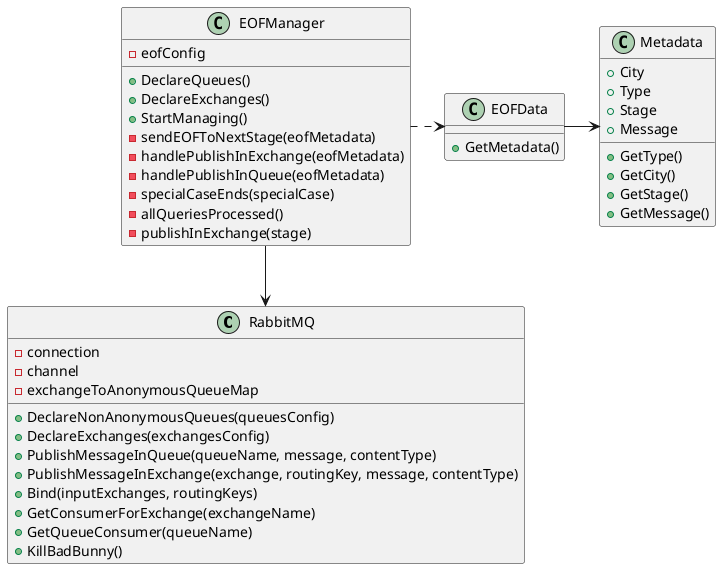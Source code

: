 @startuml

class RabbitMQ {
    - connection
    - channel
    - exchangeToAnonymousQueueMap

    + DeclareNonAnonymousQueues(queuesConfig)
    + DeclareExchanges(exchangesConfig)
    + PublishMessageInQueue(queueName, message, contentType)
    + PublishMessageInExchange(exchange, routingKey, message, contentType)
    + Bind(inputExchanges, routingKeys)
    + GetConsumerForExchange(exchangeName)
    + GetQueueConsumer(queueName)
    + KillBadBunny()
}

class EOFManager {
    - eofConfig
    + DeclareQueues()
    + DeclareExchanges()
    + StartManaging()
    - sendEOFToNextStage(eofMetadata)
    - handlePublishInExchange(eofMetadata)
    - handlePublishInQueue(eofMetadata)
    - specialCaseEnds(specialCase)
    - allQueriesProcessed()
    - publishInExchange(stage)
}

class Metadata {
    + City
	+ Type
	+ Stage
	+ Message

	+ GetType()
	+ GetCity()
	+ GetStage()
	+ GetMessage()
}

class EOFData {
   + GetMetadata()
}

RabbitMQ <-up- EOFManager
EOFData <.left. EOFManager
Metadata <-left- EOFData

@enduml